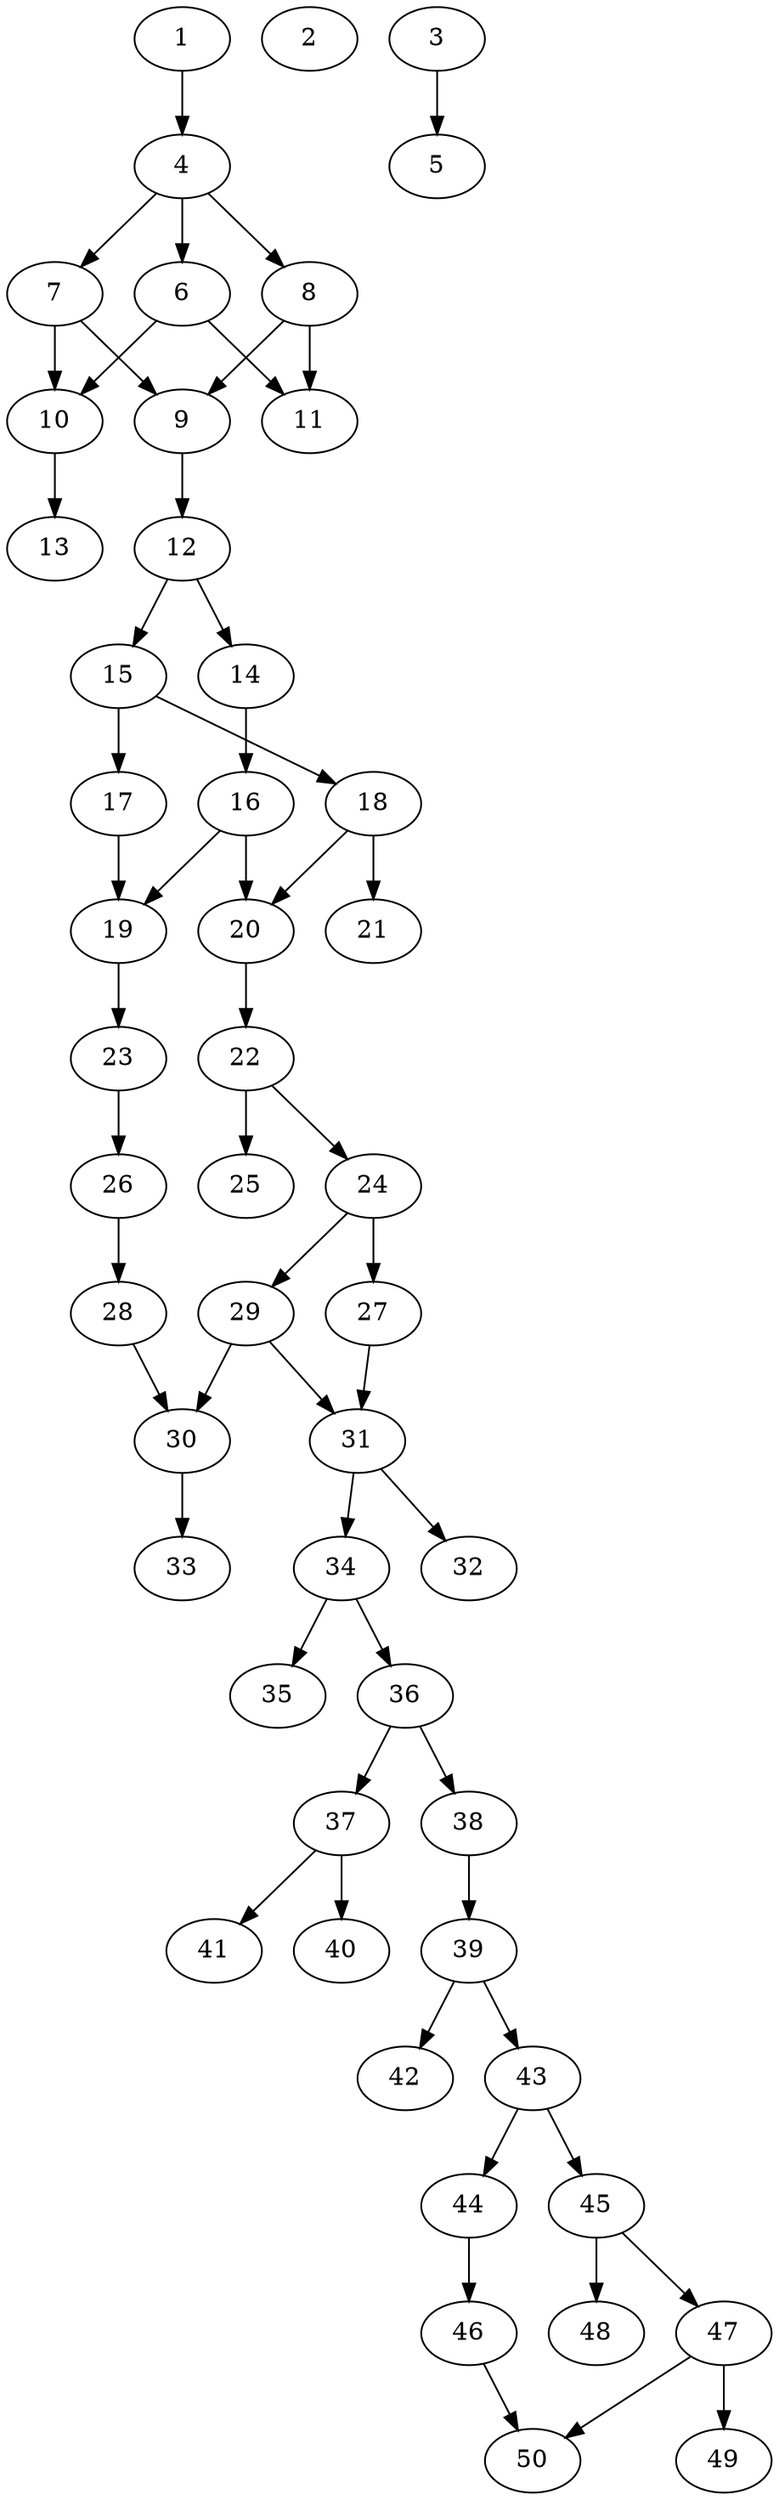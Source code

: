 // DAG automatically generated by daggen at Thu Oct  3 14:07:57 2019
// ./daggen --dot -n 50 --ccr 0.5 --fat 0.3 --regular 0.7 --density 0.5 --mindata 5242880 --maxdata 52428800 
digraph G {
  1 [size="43116544", alpha="0.08", expect_size="21558272"] 
  1 -> 4 [size ="21558272"]
  2 [size="24619008", alpha="0.06", expect_size="12309504"] 
  3 [size="12969984", alpha="0.18", expect_size="6484992"] 
  3 -> 5 [size ="6484992"]
  4 [size="91885568", alpha="0.08", expect_size="45942784"] 
  4 -> 6 [size ="45942784"]
  4 -> 7 [size ="45942784"]
  4 -> 8 [size ="45942784"]
  5 [size="100085760", alpha="0.20", expect_size="50042880"] 
  6 [size="30644224", alpha="0.13", expect_size="15322112"] 
  6 -> 10 [size ="15322112"]
  6 -> 11 [size ="15322112"]
  7 [size="103577600", alpha="0.04", expect_size="51788800"] 
  7 -> 9 [size ="51788800"]
  7 -> 10 [size ="51788800"]
  8 [size="75630592", alpha="0.02", expect_size="37815296"] 
  8 -> 9 [size ="37815296"]
  8 -> 11 [size ="37815296"]
  9 [size="86278144", alpha="0.18", expect_size="43139072"] 
  9 -> 12 [size ="43139072"]
  10 [size="21135360", alpha="0.17", expect_size="10567680"] 
  10 -> 13 [size ="10567680"]
  11 [size="62478336", alpha="0.12", expect_size="31239168"] 
  12 [size="98279424", alpha="0.09", expect_size="49139712"] 
  12 -> 14 [size ="49139712"]
  12 -> 15 [size ="49139712"]
  13 [size="33871872", alpha="0.12", expect_size="16935936"] 
  14 [size="25274368", alpha="0.07", expect_size="12637184"] 
  14 -> 16 [size ="12637184"]
  15 [size="64274432", alpha="0.18", expect_size="32137216"] 
  15 -> 17 [size ="32137216"]
  15 -> 18 [size ="32137216"]
  16 [size="63721472", alpha="0.14", expect_size="31860736"] 
  16 -> 19 [size ="31860736"]
  16 -> 20 [size ="31860736"]
  17 [size="29564928", alpha="0.14", expect_size="14782464"] 
  17 -> 19 [size ="14782464"]
  18 [size="47982592", alpha="0.15", expect_size="23991296"] 
  18 -> 20 [size ="23991296"]
  18 -> 21 [size ="23991296"]
  19 [size="58884096", alpha="0.16", expect_size="29442048"] 
  19 -> 23 [size ="29442048"]
  20 [size="50497536", alpha="0.03", expect_size="25248768"] 
  20 -> 22 [size ="25248768"]
  21 [size="34193408", alpha="0.17", expect_size="17096704"] 
  22 [size="92594176", alpha="0.14", expect_size="46297088"] 
  22 -> 24 [size ="46297088"]
  22 -> 25 [size ="46297088"]
  23 [size="41486336", alpha="0.11", expect_size="20743168"] 
  23 -> 26 [size ="20743168"]
  24 [size="96534528", alpha="0.05", expect_size="48267264"] 
  24 -> 27 [size ="48267264"]
  24 -> 29 [size ="48267264"]
  25 [size="34795520", alpha="0.19", expect_size="17397760"] 
  26 [size="25493504", alpha="0.17", expect_size="12746752"] 
  26 -> 28 [size ="12746752"]
  27 [size="90546176", alpha="0.14", expect_size="45273088"] 
  27 -> 31 [size ="45273088"]
  28 [size="62687232", alpha="0.06", expect_size="31343616"] 
  28 -> 30 [size ="31343616"]
  29 [size="39534592", alpha="0.13", expect_size="19767296"] 
  29 -> 30 [size ="19767296"]
  29 -> 31 [size ="19767296"]
  30 [size="21252096", alpha="0.03", expect_size="10626048"] 
  30 -> 33 [size ="10626048"]
  31 [size="35303424", alpha="0.03", expect_size="17651712"] 
  31 -> 32 [size ="17651712"]
  31 -> 34 [size ="17651712"]
  32 [size="19943424", alpha="0.03", expect_size="9971712"] 
  33 [size="83679232", alpha="0.07", expect_size="41839616"] 
  34 [size="40253440", alpha="0.14", expect_size="20126720"] 
  34 -> 35 [size ="20126720"]
  34 -> 36 [size ="20126720"]
  35 [size="65437696", alpha="0.13", expect_size="32718848"] 
  36 [size="60088320", alpha="0.03", expect_size="30044160"] 
  36 -> 37 [size ="30044160"]
  36 -> 38 [size ="30044160"]
  37 [size="44367872", alpha="0.17", expect_size="22183936"] 
  37 -> 40 [size ="22183936"]
  37 -> 41 [size ="22183936"]
  38 [size="16992256", alpha="0.19", expect_size="8496128"] 
  38 -> 39 [size ="8496128"]
  39 [size="43112448", alpha="0.11", expect_size="21556224"] 
  39 -> 42 [size ="21556224"]
  39 -> 43 [size ="21556224"]
  40 [size="104146944", alpha="0.12", expect_size="52073472"] 
  41 [size="22001664", alpha="0.18", expect_size="11000832"] 
  42 [size="37416960", alpha="0.01", expect_size="18708480"] 
  43 [size="49444864", alpha="0.11", expect_size="24722432"] 
  43 -> 44 [size ="24722432"]
  43 -> 45 [size ="24722432"]
  44 [size="81469440", alpha="0.19", expect_size="40734720"] 
  44 -> 46 [size ="40734720"]
  45 [size="53911552", alpha="0.12", expect_size="26955776"] 
  45 -> 47 [size ="26955776"]
  45 -> 48 [size ="26955776"]
  46 [size="20559872", alpha="0.09", expect_size="10279936"] 
  46 -> 50 [size ="10279936"]
  47 [size="34650112", alpha="0.02", expect_size="17325056"] 
  47 -> 49 [size ="17325056"]
  47 -> 50 [size ="17325056"]
  48 [size="20891648", alpha="0.06", expect_size="10445824"] 
  49 [size="16783360", alpha="0.17", expect_size="8391680"] 
  50 [size="70725632", alpha="0.10", expect_size="35362816"] 
}
